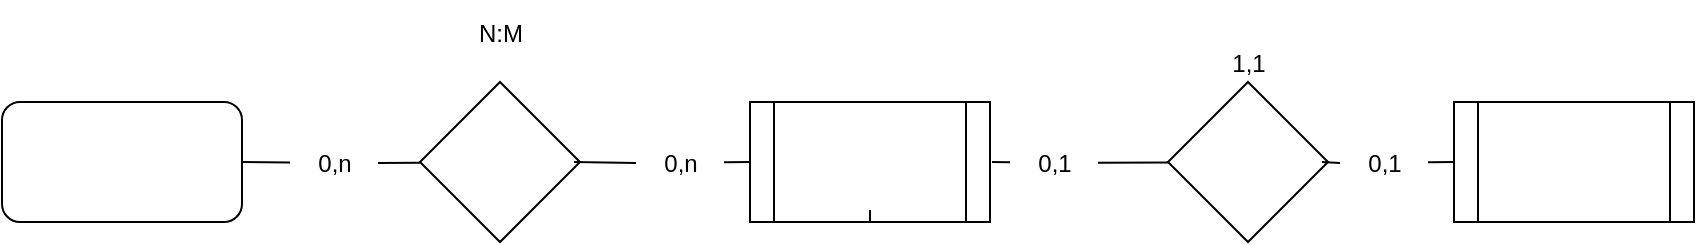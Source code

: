 <mxfile version="20.5.1" type="github">
  <diagram id="jKeX0tfKD5QEASLIKKK5" name="Page-1">
    <mxGraphModel dx="1278" dy="575" grid="1" gridSize="11" guides="1" tooltips="1" connect="1" arrows="1" fold="1" page="1" pageScale="1" pageWidth="1654" pageHeight="1169" math="0" shadow="0">
      <root>
        <mxCell id="0" />
        <mxCell id="1" parent="0" />
        <mxCell id="2wdHjYyYVPSdpzyVpULY-2" value="" style="rounded=1;whiteSpace=wrap;html=1;" parent="1" vertex="1">
          <mxGeometry x="44" y="384" width="120" height="60" as="geometry" />
        </mxCell>
        <mxCell id="2wdHjYyYVPSdpzyVpULY-6" value="" style="shape=process;whiteSpace=wrap;html=1;backgroundOutline=1;" parent="1" vertex="1">
          <mxGeometry x="418" y="384" width="120" height="60" as="geometry" />
        </mxCell>
        <mxCell id="2wdHjYyYVPSdpzyVpULY-7" value="" style="shape=process;whiteSpace=wrap;html=1;backgroundOutline=1;" parent="1" vertex="1">
          <mxGeometry x="770" y="384" width="120" height="60" as="geometry" />
        </mxCell>
        <mxCell id="2wdHjYyYVPSdpzyVpULY-16" value="" style="rhombus;whiteSpace=wrap;html=1;" parent="1" vertex="1">
          <mxGeometry x="253" y="374" width="80" height="80" as="geometry" />
        </mxCell>
        <mxCell id="2wdHjYyYVPSdpzyVpULY-17" value="" style="rhombus;whiteSpace=wrap;html=1;" parent="1" vertex="1">
          <mxGeometry x="627" y="374" width="80" height="80" as="geometry" />
        </mxCell>
        <mxCell id="2wdHjYyYVPSdpzyVpULY-24" value="" style="endArrow=none;html=1;rounded=0;entryX=1;entryY=0.5;entryDx=0;entryDy=0;startArrow=none;" parent="1" source="2wdHjYyYVPSdpzyVpULY-41" target="2wdHjYyYVPSdpzyVpULY-2" edge="1">
          <mxGeometry width="50" height="50" relative="1" as="geometry">
            <mxPoint x="115" y="528" as="sourcePoint" />
            <mxPoint x="115" y="455" as="targetPoint" />
          </mxGeometry>
        </mxCell>
        <mxCell id="2wdHjYyYVPSdpzyVpULY-25" value="" style="endArrow=none;html=1;rounded=0;exitX=0;exitY=0.5;exitDx=0;exitDy=0;startArrow=none;" parent="1" source="2wdHjYyYVPSdpzyVpULY-43" edge="1">
          <mxGeometry width="50" height="50" relative="1" as="geometry">
            <mxPoint x="264" y="425" as="sourcePoint" />
            <mxPoint x="330" y="414" as="targetPoint" />
          </mxGeometry>
        </mxCell>
        <mxCell id="2wdHjYyYVPSdpzyVpULY-26" value="" style="endArrow=none;html=1;rounded=0;startArrow=none;" parent="1" source="2wdHjYyYVPSdpzyVpULY-50" target="2wdHjYyYVPSdpzyVpULY-17" edge="1">
          <mxGeometry width="50" height="50" relative="1" as="geometry">
            <mxPoint x="539" y="414" as="sourcePoint" />
            <mxPoint x="341" y="425" as="targetPoint" />
          </mxGeometry>
        </mxCell>
        <mxCell id="2wdHjYyYVPSdpzyVpULY-27" value="" style="endArrow=none;html=1;rounded=0;entryX=0;entryY=0.5;entryDx=0;entryDy=0;startArrow=none;" parent="1" source="2wdHjYyYVPSdpzyVpULY-52" target="2wdHjYyYVPSdpzyVpULY-7" edge="1">
          <mxGeometry width="50" height="50" relative="1" as="geometry">
            <mxPoint x="704" y="414" as="sourcePoint" />
            <mxPoint x="638" y="425" as="targetPoint" />
          </mxGeometry>
        </mxCell>
        <mxCell id="2wdHjYyYVPSdpzyVpULY-29" value="" style="endArrow=none;html=1;rounded=0;entryX=0.5;entryY=1;entryDx=0;entryDy=0;startArrow=none;" parent="1" target="2wdHjYyYVPSdpzyVpULY-6" edge="1">
          <mxGeometry width="50" height="50" relative="1" as="geometry">
            <mxPoint x="478" y="438" as="sourcePoint" />
            <mxPoint x="489" y="564" as="targetPoint" />
          </mxGeometry>
        </mxCell>
        <mxCell id="2wdHjYyYVPSdpzyVpULY-41" value="0,n" style="text;html=1;resizable=0;autosize=1;align=center;verticalAlign=middle;points=[];fillColor=none;strokeColor=none;rounded=0;" parent="1" vertex="1">
          <mxGeometry x="188" y="398" width="44" height="33" as="geometry" />
        </mxCell>
        <mxCell id="2wdHjYyYVPSdpzyVpULY-42" value="" style="endArrow=none;html=1;rounded=0;entryX=1;entryY=0.5;entryDx=0;entryDy=0;" parent="1" source="2wdHjYyYVPSdpzyVpULY-16" target="2wdHjYyYVPSdpzyVpULY-41" edge="1">
          <mxGeometry width="50" height="50" relative="1" as="geometry">
            <mxPoint x="253" y="414" as="sourcePoint" />
            <mxPoint x="164" y="414" as="targetPoint" />
          </mxGeometry>
        </mxCell>
        <mxCell id="2wdHjYyYVPSdpzyVpULY-43" value="0,n" style="text;html=1;resizable=0;autosize=1;align=center;verticalAlign=middle;points=[];fillColor=none;strokeColor=none;rounded=0;" parent="1" vertex="1">
          <mxGeometry x="361" y="398" width="44" height="33" as="geometry" />
        </mxCell>
        <mxCell id="2wdHjYyYVPSdpzyVpULY-46" value="" style="endArrow=none;html=1;rounded=0;exitX=0;exitY=0.5;exitDx=0;exitDy=0;" parent="1" source="2wdHjYyYVPSdpzyVpULY-6" target="2wdHjYyYVPSdpzyVpULY-43" edge="1">
          <mxGeometry width="50" height="50" relative="1" as="geometry">
            <mxPoint x="418" y="414" as="sourcePoint" />
            <mxPoint x="330" y="414" as="targetPoint" />
          </mxGeometry>
        </mxCell>
        <mxCell id="2wdHjYyYVPSdpzyVpULY-50" value="0,1" style="text;html=1;resizable=0;autosize=1;align=center;verticalAlign=middle;points=[];fillColor=none;strokeColor=none;rounded=0;" parent="1" vertex="1">
          <mxGeometry x="548" y="398" width="44" height="33" as="geometry" />
        </mxCell>
        <mxCell id="2wdHjYyYVPSdpzyVpULY-51" value="" style="endArrow=none;html=1;rounded=0;" parent="1" target="2wdHjYyYVPSdpzyVpULY-50" edge="1">
          <mxGeometry width="50" height="50" relative="1" as="geometry">
            <mxPoint x="539" y="414" as="sourcePoint" />
            <mxPoint x="627" y="414" as="targetPoint" />
          </mxGeometry>
        </mxCell>
        <mxCell id="2wdHjYyYVPSdpzyVpULY-52" value="0,1" style="text;html=1;resizable=0;autosize=1;align=center;verticalAlign=middle;points=[];fillColor=none;strokeColor=none;rounded=0;" parent="1" vertex="1">
          <mxGeometry x="713" y="398" width="44" height="33" as="geometry" />
        </mxCell>
        <mxCell id="2wdHjYyYVPSdpzyVpULY-53" value="" style="endArrow=none;html=1;rounded=0;entryX=0;entryY=0.5;entryDx=0;entryDy=0;" parent="1" target="2wdHjYyYVPSdpzyVpULY-52" edge="1">
          <mxGeometry width="50" height="50" relative="1" as="geometry">
            <mxPoint x="704" y="414" as="sourcePoint" />
            <mxPoint x="770" y="414" as="targetPoint" />
          </mxGeometry>
        </mxCell>
        <mxCell id="2wdHjYyYVPSdpzyVpULY-54" value="1,1" style="text;html=1;resizable=0;autosize=1;align=center;verticalAlign=middle;points=[];fillColor=none;strokeColor=none;rounded=0;" parent="1" vertex="1">
          <mxGeometry x="645" y="348" width="44" height="33" as="geometry" />
        </mxCell>
        <mxCell id="2wdHjYyYVPSdpzyVpULY-65" value="N:M" style="text;html=1;resizable=0;autosize=1;align=center;verticalAlign=middle;points=[];fillColor=none;strokeColor=none;rounded=0;" parent="1" vertex="1">
          <mxGeometry x="271" y="333" width="44" height="33" as="geometry" />
        </mxCell>
      </root>
    </mxGraphModel>
  </diagram>
</mxfile>
